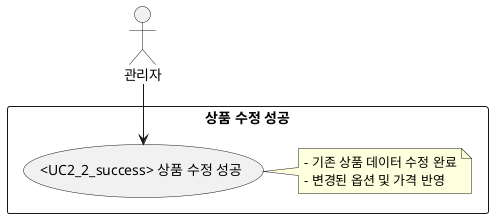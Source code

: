 @startuml
actor "관리자" as Admin

rectangle "상품 수정 성공" {
  usecase "<UC2_2_success> 상품 수정 성공" as UC2_2_success
  note right
  - 기존 상품 데이터 수정 완료
  - 변경된 옵션 및 가격 반영
  end note
}

Admin --> UC2_2_success
@enduml
